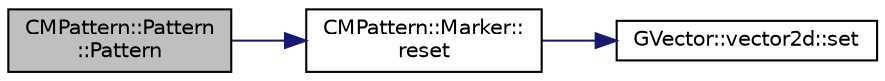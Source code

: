 digraph "CMPattern::Pattern::Pattern"
{
 // INTERACTIVE_SVG=YES
  edge [fontname="Helvetica",fontsize="10",labelfontname="Helvetica",labelfontsize="10"];
  node [fontname="Helvetica",fontsize="10",shape=record];
  rankdir="LR";
  Node1 [label="CMPattern::Pattern\l::Pattern",height=0.2,width=0.4,color="black", fillcolor="grey75", style="filled", fontcolor="black"];
  Node1 -> Node2 [color="midnightblue",fontsize="10",style="solid",fontname="Helvetica"];
  Node2 [label="CMPattern::Marker::\lreset",height=0.2,width=0.4,color="black", fillcolor="white", style="filled",URL="$de/d02/class_c_m_pattern_1_1_marker.html#ad4a8e548ec0c37c14384fe556fa245cd"];
  Node2 -> Node3 [color="midnightblue",fontsize="10",style="solid",fontname="Helvetica"];
  Node3 [label="GVector::vector2d::set",height=0.2,width=0.4,color="black", fillcolor="white", style="filled",URL="$d8/d10/class_g_vector_1_1vector2d.html#a516a8af580a014b0326c832127ba44b4",tooltip="set the components of the vector "];
}
